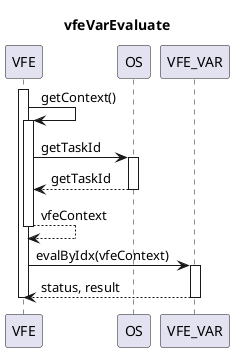 @startuml
title vfeVarEvaluate
activate VFE
    VFE -> VFE : getContext()
    activate VFE
        VFE -> OS : getTaskId
        activate OS
            return getTaskId
        return vfeContext
    VFE -> VFE_VAR : evalByIdx(vfeContext)
    activate VFE_VAR
        return status, result
deactivate VFE
@enduml
